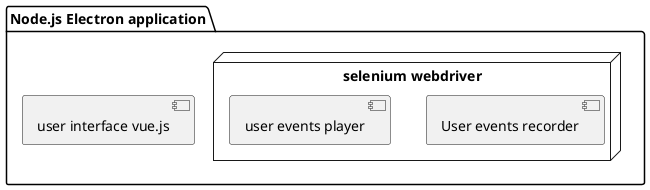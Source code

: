@startuml Application components

package "Node.js Electron application"{
  [user interface vue.js] as ui

  node "selenium webdriver"{
    [User events recorder] as recorder
    [user events player] as player
  }
}
@enduml